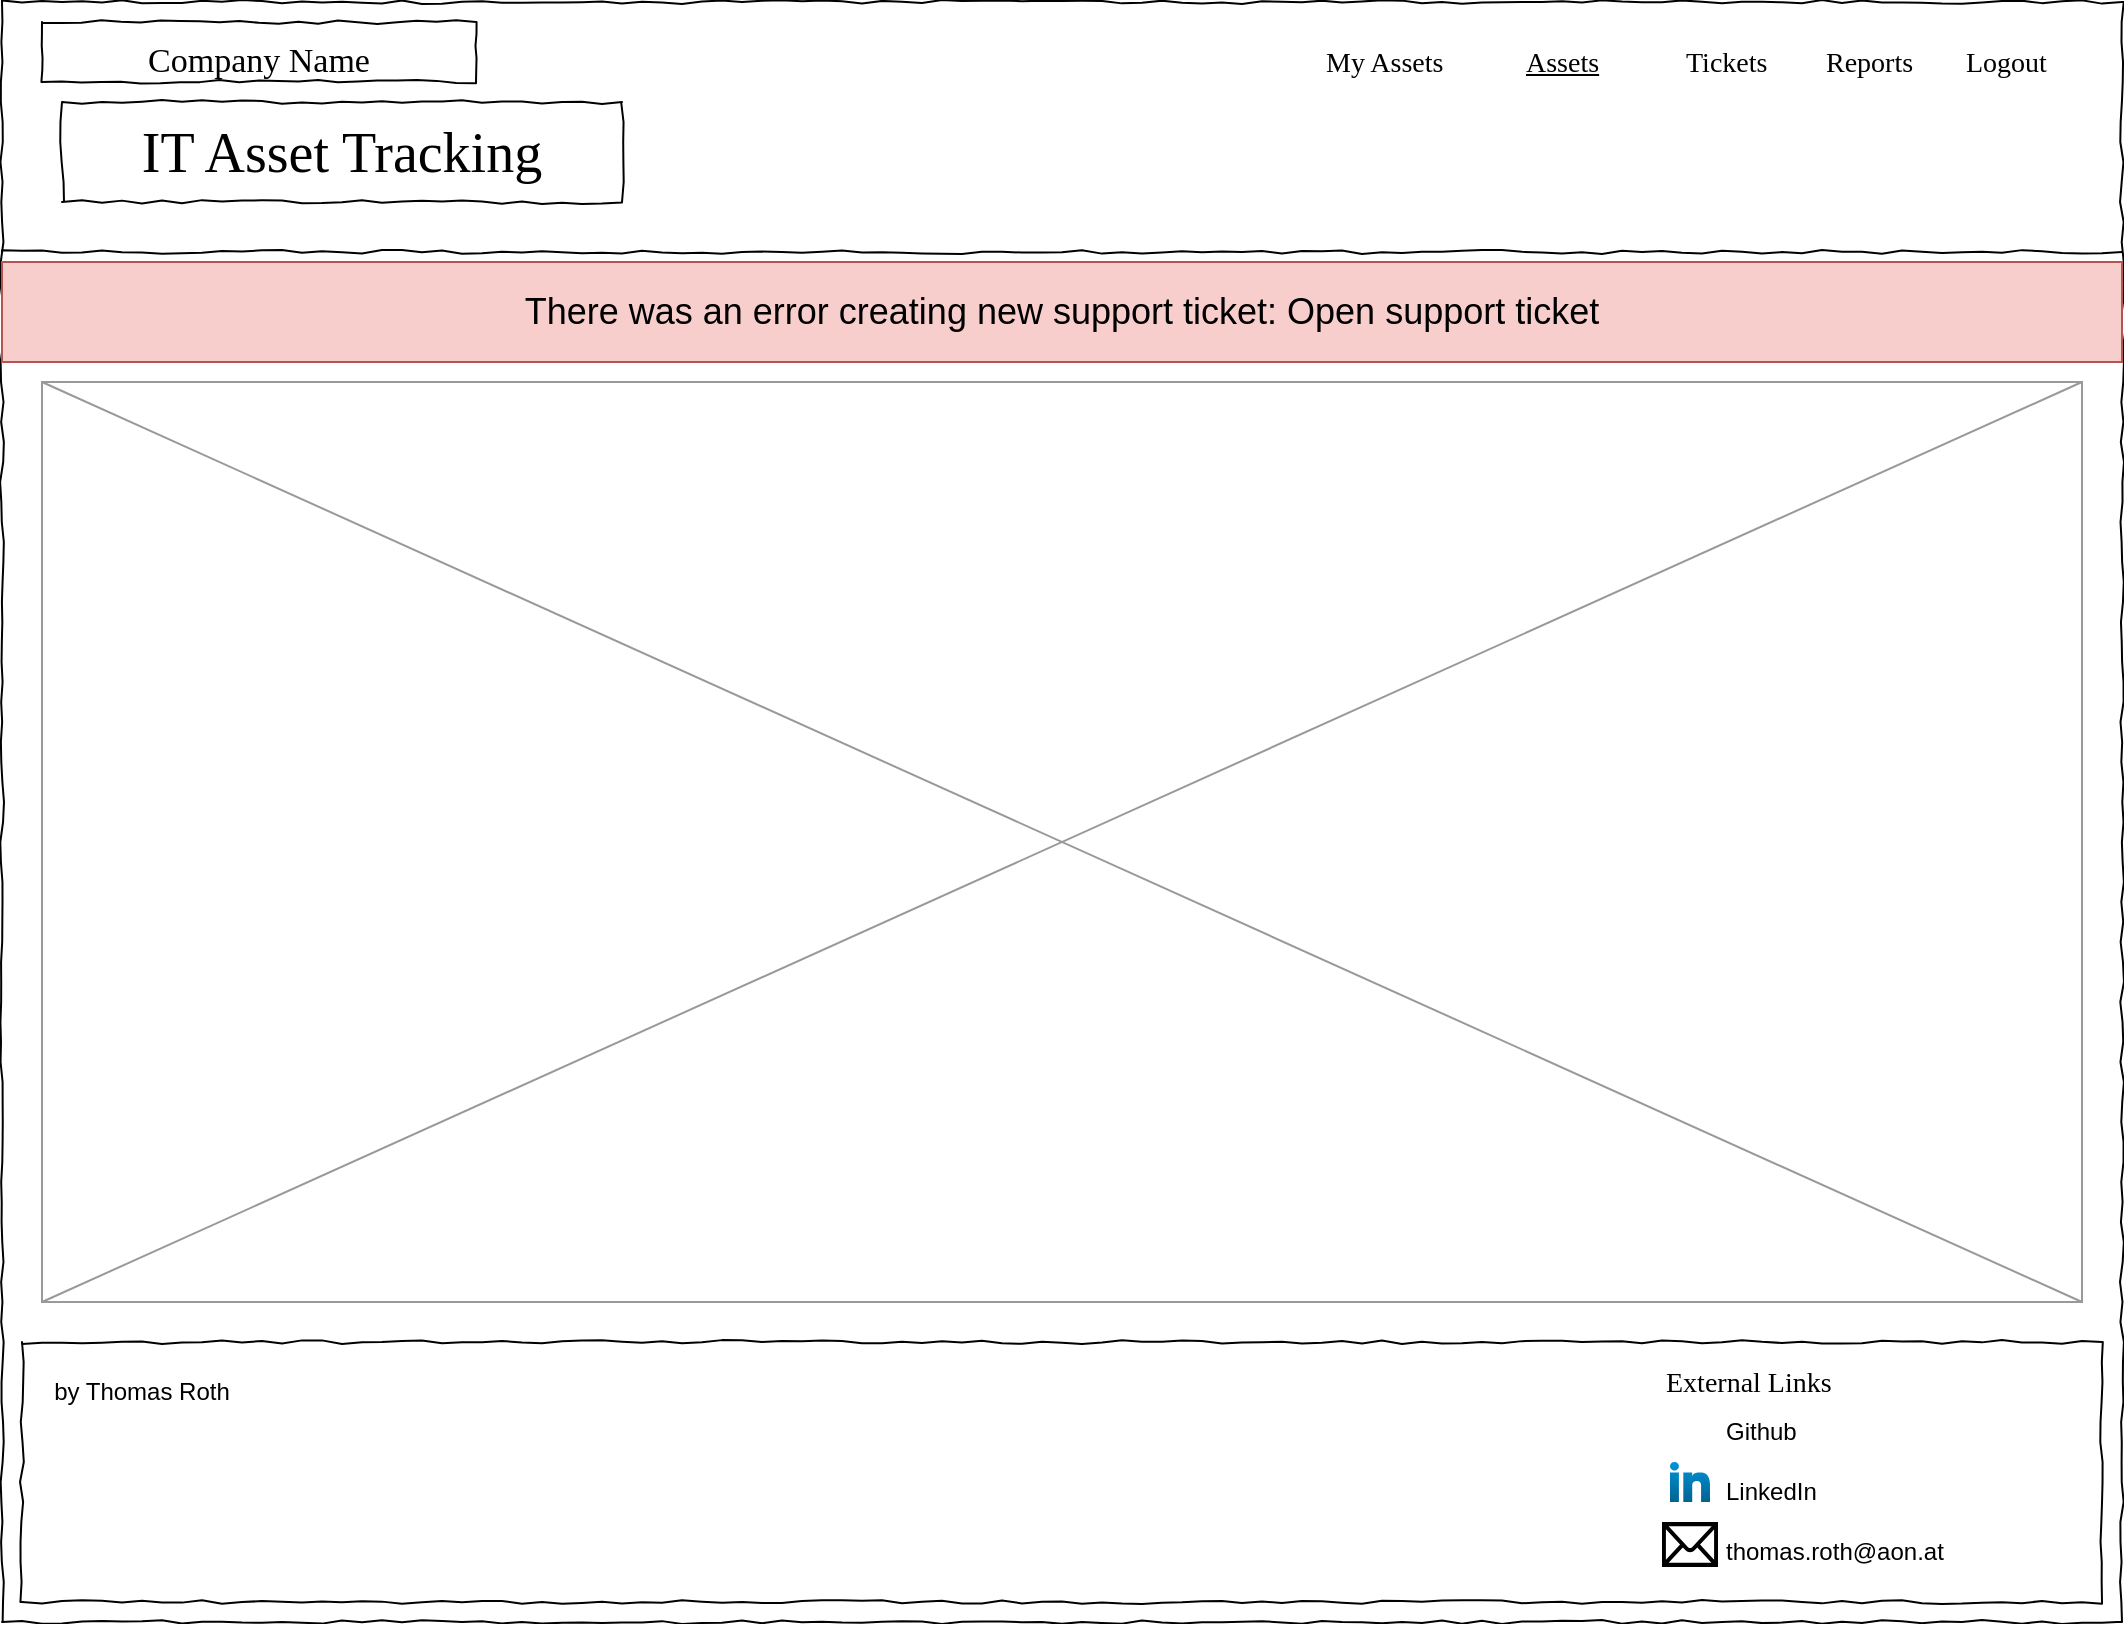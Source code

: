 <mxfile version="26.0.11">
  <diagram name="Page-1" id="03018318-947c-dd8e-b7a3-06fadd420f32">
    <mxGraphModel dx="3354" dy="1258" grid="1" gridSize="10" guides="1" tooltips="1" connect="1" arrows="1" fold="1" page="1" pageScale="1" pageWidth="1100" pageHeight="850" background="none" math="0" shadow="0">
      <root>
        <mxCell id="0" />
        <mxCell id="1" parent="0" />
        <mxCell id="677b7b8949515195-1" value="" style="whiteSpace=wrap;html=1;rounded=0;shadow=0;labelBackgroundColor=none;strokeColor=#000000;strokeWidth=1;fillColor=none;fontFamily=Verdana;fontSize=12;fontColor=#000000;align=center;comic=1;" parent="1" vertex="1">
          <mxGeometry x="20" y="20" width="1060" height="810" as="geometry" />
        </mxCell>
        <mxCell id="677b7b8949515195-2" value="IT Asset Tracking" style="whiteSpace=wrap;html=1;rounded=0;shadow=0;labelBackgroundColor=none;strokeWidth=1;fontFamily=Verdana;fontSize=28;align=center;comic=1;" parent="1" vertex="1">
          <mxGeometry x="50" y="70" width="280" height="50" as="geometry" />
        </mxCell>
        <mxCell id="677b7b8949515195-4" value="&lt;u&gt;Assets&lt;/u&gt;" style="text;html=1;points=[];align=left;verticalAlign=top;spacingTop=-4;fontSize=14;fontFamily=Verdana" parent="1" vertex="1">
          <mxGeometry x="780" y="40" width="60" height="20" as="geometry" />
        </mxCell>
        <mxCell id="677b7b8949515195-5" value="Tickets" style="text;html=1;points=[];align=left;verticalAlign=top;spacingTop=-4;fontSize=14;fontFamily=Verdana" parent="1" vertex="1">
          <mxGeometry x="860" y="40" width="60" height="20" as="geometry" />
        </mxCell>
        <mxCell id="677b7b8949515195-6" value="Reports" style="text;html=1;points=[];align=left;verticalAlign=top;spacingTop=-4;fontSize=14;fontFamily=Verdana" parent="1" vertex="1">
          <mxGeometry x="930" y="40" width="60" height="20" as="geometry" />
        </mxCell>
        <mxCell id="677b7b8949515195-7" value="Logout" style="text;html=1;points=[];align=left;verticalAlign=top;spacingTop=-4;fontSize=14;fontFamily=Verdana" parent="1" vertex="1">
          <mxGeometry x="1000" y="40" width="60" height="20" as="geometry" />
        </mxCell>
        <mxCell id="677b7b8949515195-9" value="" style="line;strokeWidth=1;html=1;rounded=0;shadow=0;labelBackgroundColor=none;fillColor=none;fontFamily=Verdana;fontSize=14;fontColor=#000000;align=center;comic=1;" parent="1" vertex="1">
          <mxGeometry x="20" y="140" width="1060" height="10" as="geometry" />
        </mxCell>
        <mxCell id="677b7b8949515195-26" value="" style="whiteSpace=wrap;html=1;rounded=0;shadow=0;labelBackgroundColor=none;strokeWidth=1;fillColor=none;fontFamily=Verdana;fontSize=12;align=center;comic=1;" parent="1" vertex="1">
          <mxGeometry x="30" y="690" width="1040" height="130" as="geometry" />
        </mxCell>
        <mxCell id="677b7b8949515195-42" value="External Links" style="text;html=1;points=[];align=left;verticalAlign=top;spacingTop=-4;fontSize=14;fontFamily=Verdana" parent="1" vertex="1">
          <mxGeometry x="850" y="700" width="170" height="20" as="geometry" />
        </mxCell>
        <mxCell id="q4BZEvWAXVgxHDnkbYNj-1" value="&lt;span style=&quot;font-size: 17px;&quot;&gt;Company Name&lt;/span&gt;" style="whiteSpace=wrap;html=1;rounded=0;shadow=0;labelBackgroundColor=none;strokeWidth=1;fontFamily=Verdana;fontSize=28;align=center;comic=1;" parent="1" vertex="1">
          <mxGeometry x="40" y="30" width="217" height="30" as="geometry" />
        </mxCell>
        <mxCell id="0eSPpPdMF_spcNKqKybd-1" value="by Thomas Roth" style="text;html=1;align=center;verticalAlign=middle;whiteSpace=wrap;rounded=0;" parent="1" vertex="1">
          <mxGeometry x="40" y="700" width="100" height="30" as="geometry" />
        </mxCell>
        <mxCell id="0eSPpPdMF_spcNKqKybd-2" value="Github" style="text;html=1;align=left;verticalAlign=middle;whiteSpace=wrap;rounded=0;" parent="1" vertex="1">
          <mxGeometry x="880" y="720" width="50" height="30" as="geometry" />
        </mxCell>
        <mxCell id="0eSPpPdMF_spcNKqKybd-3" value="LinkedIn" style="text;html=1;align=left;verticalAlign=middle;whiteSpace=wrap;rounded=0;" parent="1" vertex="1">
          <mxGeometry x="880" y="750" width="50" height="30" as="geometry" />
        </mxCell>
        <mxCell id="0eSPpPdMF_spcNKqKybd-4" value="thomas.roth@aon.at" style="text;html=1;align=left;verticalAlign=middle;whiteSpace=wrap;rounded=0;" parent="1" vertex="1">
          <mxGeometry x="880" y="780" width="90" height="30" as="geometry" />
        </mxCell>
        <mxCell id="0eSPpPdMF_spcNKqKybd-5" value="" style="shape=image;html=1;verticalAlign=top;verticalLabelPosition=bottom;labelBackgroundColor=#ffffff;imageAspect=0;aspect=fixed;image=https://cdn1.iconfinder.com/data/icons/picons-social/57/github_rounded-128.png" parent="1" vertex="1">
          <mxGeometry x="850" y="722" width="28" height="28" as="geometry" />
        </mxCell>
        <mxCell id="0eSPpPdMF_spcNKqKybd-6" value="" style="dashed=0;outlineConnect=0;html=1;align=center;labelPosition=center;verticalLabelPosition=bottom;verticalAlign=top;shape=mxgraph.weblogos.linkedin;fillColor=#0095DB;gradientColor=#006391" parent="1" vertex="1">
          <mxGeometry x="854" y="750" width="20" height="20" as="geometry" />
        </mxCell>
        <mxCell id="0eSPpPdMF_spcNKqKybd-7" value="" style="shape=mxgraph.signs.tech.mail;html=1;pointerEvents=1;fillColor=#000000;strokeColor=none;verticalLabelPosition=bottom;verticalAlign=top;align=center;" parent="1" vertex="1">
          <mxGeometry x="850" y="780" width="28" height="22.5" as="geometry" />
        </mxCell>
        <mxCell id="0eSPpPdMF_spcNKqKybd-8" value="" style="verticalLabelPosition=bottom;shadow=0;dashed=0;align=center;html=1;verticalAlign=top;strokeWidth=1;shape=mxgraph.mockup.graphics.simpleIcon;strokeColor=#999999;" parent="1" vertex="1">
          <mxGeometry x="40" y="210" width="1020" height="460" as="geometry" />
        </mxCell>
        <mxCell id="xIYmmhUCQgaQPohyik-l-1" value="My Assets" style="text;html=1;points=[];align=left;verticalAlign=top;spacingTop=-4;fontSize=14;fontFamily=Verdana" parent="1" vertex="1">
          <mxGeometry x="680" y="40" width="70" height="20" as="geometry" />
        </mxCell>
        <mxCell id="gvlYgx_dza9dGn6AgPTj-1" value="&lt;font style=&quot;font-size: 18px;&quot;&gt;There was an error creating new support ticket: Open support ticket&lt;/font&gt;" style="text;html=1;align=center;verticalAlign=middle;whiteSpace=wrap;rounded=0;fillColor=#f8cecc;strokeColor=#b85450;" vertex="1" parent="1">
          <mxGeometry x="20" y="150" width="1060" height="50" as="geometry" />
        </mxCell>
      </root>
    </mxGraphModel>
  </diagram>
</mxfile>
